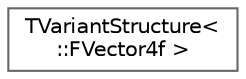 digraph "Graphical Class Hierarchy"
{
 // INTERACTIVE_SVG=YES
 // LATEX_PDF_SIZE
  bgcolor="transparent";
  edge [fontname=Helvetica,fontsize=10,labelfontname=Helvetica,labelfontsize=10];
  node [fontname=Helvetica,fontsize=10,shape=box,height=0.2,width=0.4];
  rankdir="LR";
  Node0 [id="Node000000",label="TVariantStructure\<\l::FVector4f \>",height=0.2,width=0.4,color="grey40", fillcolor="white", style="filled",URL="$dc/d62/structTVariantStructure_3_1_1FVector4f_01_4.html",tooltip=" "];
}
